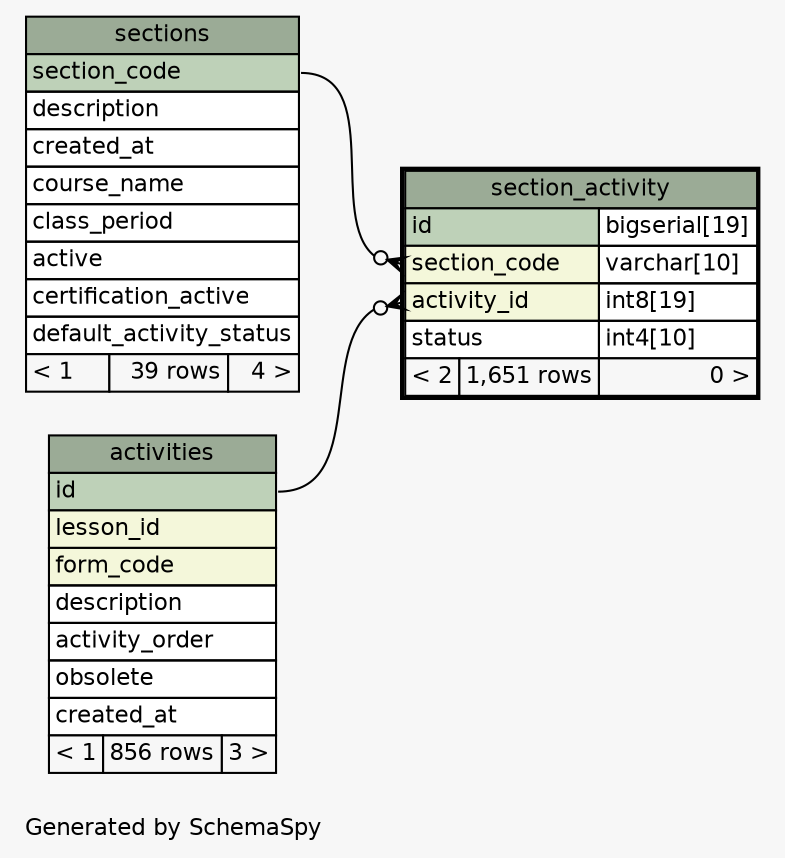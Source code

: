 // dot 2.40.1 on Linux 4.15.0-47-generic
// SchemaSpy rev 590
digraph "oneDegreeRelationshipsDiagram" {
  graph [
    rankdir="RL"
    bgcolor="#f7f7f7"
    label="\nGenerated by SchemaSpy"
    labeljust="l"
    nodesep="0.18"
    ranksep="0.46"
    fontname="Helvetica"
    fontsize="11"
  ];
  node [
    fontname="Helvetica"
    fontsize="11"
    shape="plaintext"
  ];
  edge [
    arrowsize="0.8"
  ];
  "section_activity":"activity_id":w -> "activities":"id":e [arrowhead=none dir=back arrowtail=crowodot];
  "section_activity":"section_code":w -> "sections":"section_code":e [arrowhead=none dir=back arrowtail=crowodot];
  "activities" [
    label=<
    <TABLE BORDER="0" CELLBORDER="1" CELLSPACING="0" BGCOLOR="#ffffff">
      <TR><TD COLSPAN="3" BGCOLOR="#9bab96" ALIGN="CENTER">activities</TD></TR>
      <TR><TD PORT="id" COLSPAN="3" BGCOLOR="#bed1b8" ALIGN="LEFT">id</TD></TR>
      <TR><TD PORT="lesson_id" COLSPAN="3" BGCOLOR="#f4f7da" ALIGN="LEFT">lesson_id</TD></TR>
      <TR><TD PORT="form_code" COLSPAN="3" BGCOLOR="#f4f7da" ALIGN="LEFT">form_code</TD></TR>
      <TR><TD PORT="description" COLSPAN="3" ALIGN="LEFT">description</TD></TR>
      <TR><TD PORT="activity_order" COLSPAN="3" ALIGN="LEFT">activity_order</TD></TR>
      <TR><TD PORT="obsolete" COLSPAN="3" ALIGN="LEFT">obsolete</TD></TR>
      <TR><TD PORT="created_at" COLSPAN="3" ALIGN="LEFT">created_at</TD></TR>
      <TR><TD ALIGN="LEFT" BGCOLOR="#f7f7f7">&lt; 1</TD><TD ALIGN="RIGHT" BGCOLOR="#f7f7f7">856 rows</TD><TD ALIGN="RIGHT" BGCOLOR="#f7f7f7">3 &gt;</TD></TR>
    </TABLE>>
    URL="activities.html"
    tooltip="activities"
  ];
  "section_activity" [
    label=<
    <TABLE BORDER="2" CELLBORDER="1" CELLSPACING="0" BGCOLOR="#ffffff">
      <TR><TD COLSPAN="3" BGCOLOR="#9bab96" ALIGN="CENTER">section_activity</TD></TR>
      <TR><TD PORT="id" COLSPAN="2" BGCOLOR="#bed1b8" ALIGN="LEFT">id</TD><TD PORT="id.type" ALIGN="LEFT">bigserial[19]</TD></TR>
      <TR><TD PORT="section_code" COLSPAN="2" BGCOLOR="#f4f7da" ALIGN="LEFT">section_code</TD><TD PORT="section_code.type" ALIGN="LEFT">varchar[10]</TD></TR>
      <TR><TD PORT="activity_id" COLSPAN="2" BGCOLOR="#f4f7da" ALIGN="LEFT">activity_id</TD><TD PORT="activity_id.type" ALIGN="LEFT">int8[19]</TD></TR>
      <TR><TD PORT="status" COLSPAN="2" ALIGN="LEFT">status</TD><TD PORT="status.type" ALIGN="LEFT">int4[10]</TD></TR>
      <TR><TD ALIGN="LEFT" BGCOLOR="#f7f7f7">&lt; 2</TD><TD ALIGN="RIGHT" BGCOLOR="#f7f7f7">1,651 rows</TD><TD ALIGN="RIGHT" BGCOLOR="#f7f7f7">0 &gt;</TD></TR>
    </TABLE>>
    URL="section_activity.html"
    tooltip="section_activity"
  ];
  "sections" [
    label=<
    <TABLE BORDER="0" CELLBORDER="1" CELLSPACING="0" BGCOLOR="#ffffff">
      <TR><TD COLSPAN="3" BGCOLOR="#9bab96" ALIGN="CENTER">sections</TD></TR>
      <TR><TD PORT="section_code" COLSPAN="3" BGCOLOR="#bed1b8" ALIGN="LEFT">section_code</TD></TR>
      <TR><TD PORT="description" COLSPAN="3" ALIGN="LEFT">description</TD></TR>
      <TR><TD PORT="created_at" COLSPAN="3" ALIGN="LEFT">created_at</TD></TR>
      <TR><TD PORT="course_name" COLSPAN="3" ALIGN="LEFT">course_name</TD></TR>
      <TR><TD PORT="class_period" COLSPAN="3" ALIGN="LEFT">class_period</TD></TR>
      <TR><TD PORT="active" COLSPAN="3" ALIGN="LEFT">active</TD></TR>
      <TR><TD PORT="certification_active" COLSPAN="3" ALIGN="LEFT">certification_active</TD></TR>
      <TR><TD PORT="default_activity_status" COLSPAN="3" ALIGN="LEFT">default_activity_status</TD></TR>
      <TR><TD ALIGN="LEFT" BGCOLOR="#f7f7f7">&lt; 1</TD><TD ALIGN="RIGHT" BGCOLOR="#f7f7f7">39 rows</TD><TD ALIGN="RIGHT" BGCOLOR="#f7f7f7">4 &gt;</TD></TR>
    </TABLE>>
    URL="sections.html"
    tooltip="sections"
  ];
}
